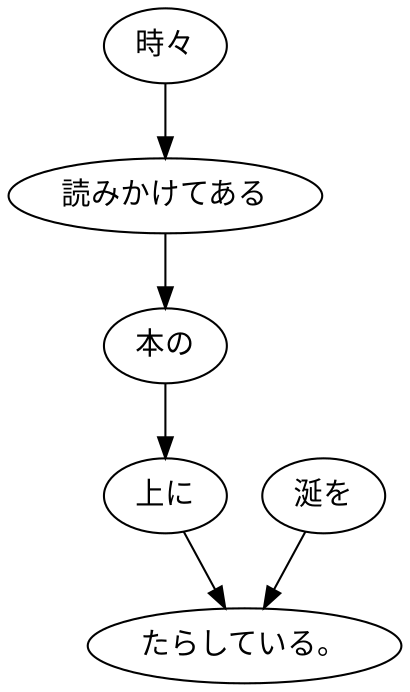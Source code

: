 digraph graph72 {
	node0 [label="時々"];
	node1 [label="読みかけてある"];
	node2 [label="本の"];
	node3 [label="上に"];
	node4 [label="涎を"];
	node5 [label="たらしている。"];
	node0 -> node1;
	node1 -> node2;
	node2 -> node3;
	node3 -> node5;
	node4 -> node5;
}
